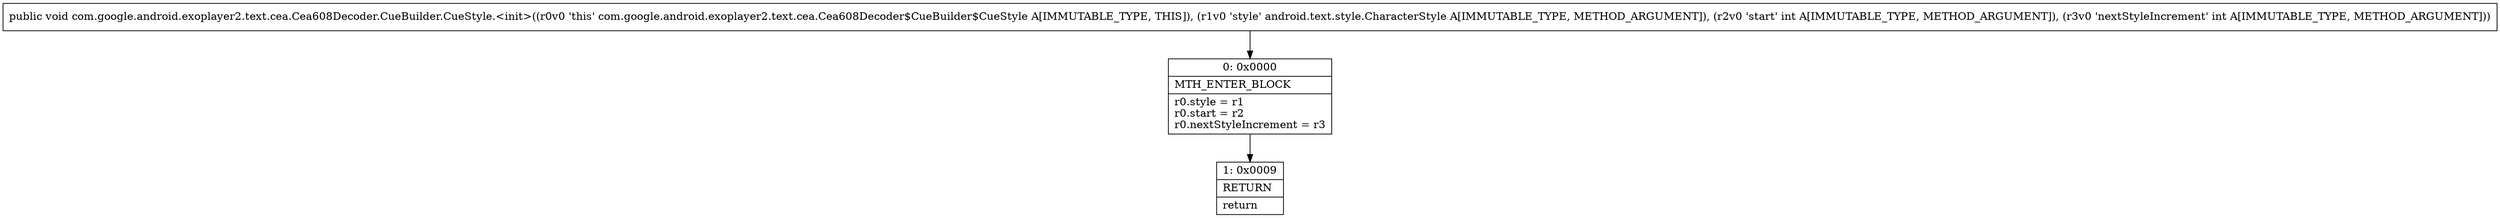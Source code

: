 digraph "CFG forcom.google.android.exoplayer2.text.cea.Cea608Decoder.CueBuilder.CueStyle.\<init\>(Landroid\/text\/style\/CharacterStyle;II)V" {
Node_0 [shape=record,label="{0\:\ 0x0000|MTH_ENTER_BLOCK\l|r0.style = r1\lr0.start = r2\lr0.nextStyleIncrement = r3\l}"];
Node_1 [shape=record,label="{1\:\ 0x0009|RETURN\l|return\l}"];
MethodNode[shape=record,label="{public void com.google.android.exoplayer2.text.cea.Cea608Decoder.CueBuilder.CueStyle.\<init\>((r0v0 'this' com.google.android.exoplayer2.text.cea.Cea608Decoder$CueBuilder$CueStyle A[IMMUTABLE_TYPE, THIS]), (r1v0 'style' android.text.style.CharacterStyle A[IMMUTABLE_TYPE, METHOD_ARGUMENT]), (r2v0 'start' int A[IMMUTABLE_TYPE, METHOD_ARGUMENT]), (r3v0 'nextStyleIncrement' int A[IMMUTABLE_TYPE, METHOD_ARGUMENT])) }"];
MethodNode -> Node_0;
Node_0 -> Node_1;
}


